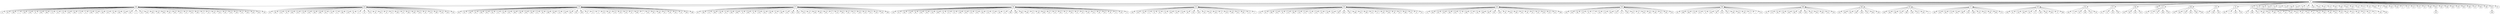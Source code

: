 digraph { 0 -> 360;
0 -> 416;
0 -> 279;
0 -> 277;
0 -> 88;
0 -> 312;
0 -> 66;
0 -> 443;
0 -> 350;
0 -> 390;
0 -> 486;
0 -> 464;
0 -> 220;
0 -> 11;
0 -> 320;
0 -> 84;
0 -> 271;
0 -> 248;
0 -> 448;
0 -> 121;
0 -> 294;
0 -> 63;
0 -> 19;
0 -> 48;
0 -> 415;
0 -> 395;
0 -> 292;
0 -> 120;
0 -> 322;
0 -> 119;
0 -> 496;
0 -> 403;
0 -> 50;
0 -> 15;
0 -> 453;
0 -> 250;
0 -> 352;
0 -> 174;
0 -> 295;
0 -> 409;
0 -> 385;
0 -> 359;
0 -> 182;
0 -> 175;
0 -> 179;
0 -> 394;
0 -> 9;
0 -> 280;
0 -> 225;
0 -> 254;
0 -> 8;
0 -> 25;
0 -> 112;
0 -> 272;
0 -> 43;
0 -> 399;
0 -> 445;
0 -> 432;
0 -> 189;
0 -> 108;
0 -> 478;
0 -> 492;
0 -> 289;
0 -> 107;
0 -> 304;
0 -> 198;
0 -> 342;
0 -> 211;
360 -> 41;
360 -> 267;
360 -> 266;
360 -> 3;
360 -> 239;
360 -> 194;
360 -> 91;
360 -> 364;
360 -> 466;
360 -> 172;
360 -> 44;
360 -> 237;
360 -> 426;
360 -> 444;
360 -> 173;
360 -> 13;
360 -> 449;
360 -> 326;
360 -> 149;
360 -> 437;
360 -> 161;
360 -> 392;
360 -> 318;
360 -> 441;
360 -> 4;
360 -> 110;
360 -> 454;
360 -> 285;
360 -> 205;
360 -> 484;
360 -> 162;
360 -> 497;
360 -> 315;
360 -> 157;
360 -> 255;
360 -> 348;
360 -> 177;
360 -> 16;
360 -> 102;
360 -> 232;
360 -> 287;
360 -> 253;
360 -> 148;
360 -> 93;
360 -> 428;
360 -> 418;
360 -> 354;
360 -> 195;
416 -> 90;
416 -> 491;
416 -> 313;
416 -> 39;
416 -> 465;
416 -> 470;
416 -> 378;
416 -> 140;
416 -> 340;
416 -> 460;
416 -> 431;
416 -> 116;
416 -> 32;
416 -> 485;
416 -> 129;
416 -> 65;
416 -> 27;
416 -> 20;
416 -> 370;
416 -> 30;
416 -> 457;
416 -> 18;
416 -> 217;
416 -> 339;
416 -> 45;
416 -> 284;
416 -> 439;
416 -> 414;
416 -> 29;
416 -> 153;
416 -> 368;
416 -> 134;
416 -> 419;
416 -> 332;
279 -> 282;
279 -> 337;
279 -> 199;
279 -> 447;
279 -> 393;
279 -> 481;
279 -> 201;
279 -> 42;
279 -> 410;
279 -> 297;
279 -> 369;
279 -> 290;
279 -> 200;
279 -> 356;
279 -> 227;
279 -> 99;
279 -> 398;
279 -> 363;
279 -> 115;
279 -> 126;
279 -> 434;
279 -> 367;
279 -> 300;
279 -> 67;
279 -> 70;
279 -> 6;
279 -> 178;
279 -> 192;
279 -> 176;
279 -> 379;
279 -> 143;
279 -> 33;
279 -> 380;
279 -> 7;
279 -> 451;
279 -> 69;
279 -> 249;
279 -> 62;
279 -> 98;
279 -> 191;
279 -> 54;
279 -> 463;
279 -> 499;
277 -> 307;
277 -> 495;
277 -> 137;
277 -> 308;
277 -> 185;
277 -> 85;
277 -> 206;
277 -> 366;
277 -> 78;
277 -> 436;
277 -> 34;
277 -> 376;
277 -> 422;
277 -> 263;
277 -> 64;
277 -> 246;
277 -> 142;
277 -> 293;
277 -> 425;
277 -> 133;
277 -> 127;
277 -> 238;
277 -> 430;
277 -> 387;
277 -> 71;
277 -> 215;
277 -> 461;
277 -> 251;
277 -> 371;
277 -> 128;
277 -> 270;
277 -> 471;
277 -> 316;
277 -> 193;
277 -> 269;
88 -> 218;
88 -> 327;
88 -> 442;
88 -> 159;
88 -> 68;
88 -> 343;
88 -> 100;
88 -> 154;
88 -> 309;
88 -> 61;
88 -> 377;
88 -> 477;
88 -> 446;
88 -> 259;
88 -> 472;
88 -> 353;
88 -> 455;
88 -> 221;
88 -> 170;
88 -> 164;
88 -> 24;
88 -> 296;
88 -> 469;
88 -> 490;
88 -> 440;
88 -> 10;
88 -> 139;
88 -> 209;
88 -> 317;
88 -> 147;
88 -> 331;
88 -> 51;
88 -> 301;
88 -> 87;
88 -> 28;
88 -> 103;
88 -> 141;
88 -> 60;
88 -> 207;
88 -> 36;
88 -> 76;
88 -> 105;
88 -> 79;
312 -> 104;
312 -> 235;
312 -> 234;
312 -> 37;
312 -> 97;
312 -> 95;
312 -> 151;
312 -> 404;
312 -> 216;
312 -> 276;
312 -> 89;
312 -> 155;
312 -> 165;
312 -> 152;
312 -> 219;
312 -> 156;
312 -> 72;
312 -> 476;
312 -> 456;
312 -> 241;
312 -> 401;
312 -> 171;
312 -> 77;
66 -> 222;
66 -> 427;
66 -> 389;
66 -> 452;
66 -> 56;
66 -> 113;
66 -> 494;
66 -> 210;
66 -> 273;
66 -> 114;
66 -> 125;
66 -> 132;
66 -> 138;
66 -> 335;
66 -> 226;
66 -> 361;
66 -> 281;
66 -> 406;
66 -> 197;
66 -> 306;
66 -> 212;
66 -> 117;
66 -> 228;
66 -> 190;
66 -> 49;
66 -> 417;
66 -> 384;
66 -> 94;
66 -> 23;
66 -> 83;
443 -> 55;
443 -> 450;
443 -> 407;
443 -> 203;
443 -> 196;
443 -> 223;
443 -> 57;
443 -> 288;
443 -> 111;
443 -> 181;
443 -> 498;
443 -> 305;
443 -> 397;
443 -> 244;
443 -> 40;
443 -> 328;
443 -> 383;
443 -> 96;
443 -> 46;
443 -> 92;
443 -> 247;
443 -> 229;
443 -> 373;
443 -> 412;
443 -> 488;
350 -> 243;
350 -> 158;
350 -> 381;
350 -> 167;
350 -> 53;
350 -> 5;
350 -> 224;
350 -> 122;
350 -> 338;
350 -> 372;
350 -> 47;
350 -> 303;
350 -> 357;
350 -> 22;
350 -> 435;
350 -> 146;
350 -> 184;
350 -> 58;
350 -> 462;
350 -> 323;
390 -> 347;
390 -> 468;
390 -> 408;
390 -> 374;
390 -> 473;
390 -> 74;
390 -> 163;
390 -> 86;
390 -> 314;
390 -> 421;
390 -> 208;
390 -> 424;
390 -> 183;
390 -> 12;
390 -> 1;
390 -> 214;
486 -> 231;
486 -> 375;
486 -> 291;
486 -> 204;
486 -> 169;
486 -> 382;
486 -> 260;
486 -> 429;
486 -> 423;
486 -> 362;
486 -> 438;
486 -> 321;
486 -> 240;
464 -> 325;
464 -> 298;
464 -> 329;
464 -> 349;
464 -> 236;
464 -> 351;
464 -> 483;
464 -> 258;
220 -> 336;
220 -> 264;
220 -> 489;
220 -> 324;
220 -> 480;
220 -> 166;
220 -> 475;
220 -> 256;
220 -> 17;
11 -> 188;
11 -> 333;
11 -> 283;
11 -> 275;
11 -> 265;
11 -> 388;
11 -> 150;
11 -> 268;
11 -> 123;
11 -> 310;
11 -> 487;
11 -> 400;
11 -> 274;
320 -> 330;
320 -> 82;
320 -> 144;
320 -> 482;
320 -> 101;
320 -> 31;
320 -> 180;
320 -> 405;
320 -> 459;
320 -> 75;
320 -> 386;
84 -> 344;
84 -> 73;
84 -> 242;
84 -> 160;
84 -> 118;
84 -> 80;
271 -> 311;
271 -> 81;
271 -> 135;
271 -> 467;
248 -> 145;
248 -> 262;
248 -> 245;
248 -> 413;
121 -> 213;
121 -> 52;
121 -> 26;
121 -> 168;
121 -> 319;
294 -> 130;
294 -> 458;
294 -> 278;
294 -> 391;
294 -> 493;
294 -> 365;
63 -> 474;
63 -> 230;
63 -> 341;
19 -> 355;
19 -> 2;
19 -> 109;
19 -> 252;
48 -> 35;
48 -> 396;
48 -> 131;
48 -> 299;
48 -> 334;
48 -> 286;
415 -> 257;
415 -> 59;
415 -> 302;
415 -> 233;
395 -> 187;
395 -> 420;
292 -> 14;
292 -> 433;
292 -> 402;
119 -> 186;
119 -> 261;
496 -> 479;
403 -> 345;
403 -> 124;
50 -> 106;
453 -> 38;
250 -> 411;
385 -> 21;
182 -> 136;
394 -> 358;
445 -> 202;
342 -> 346;
}